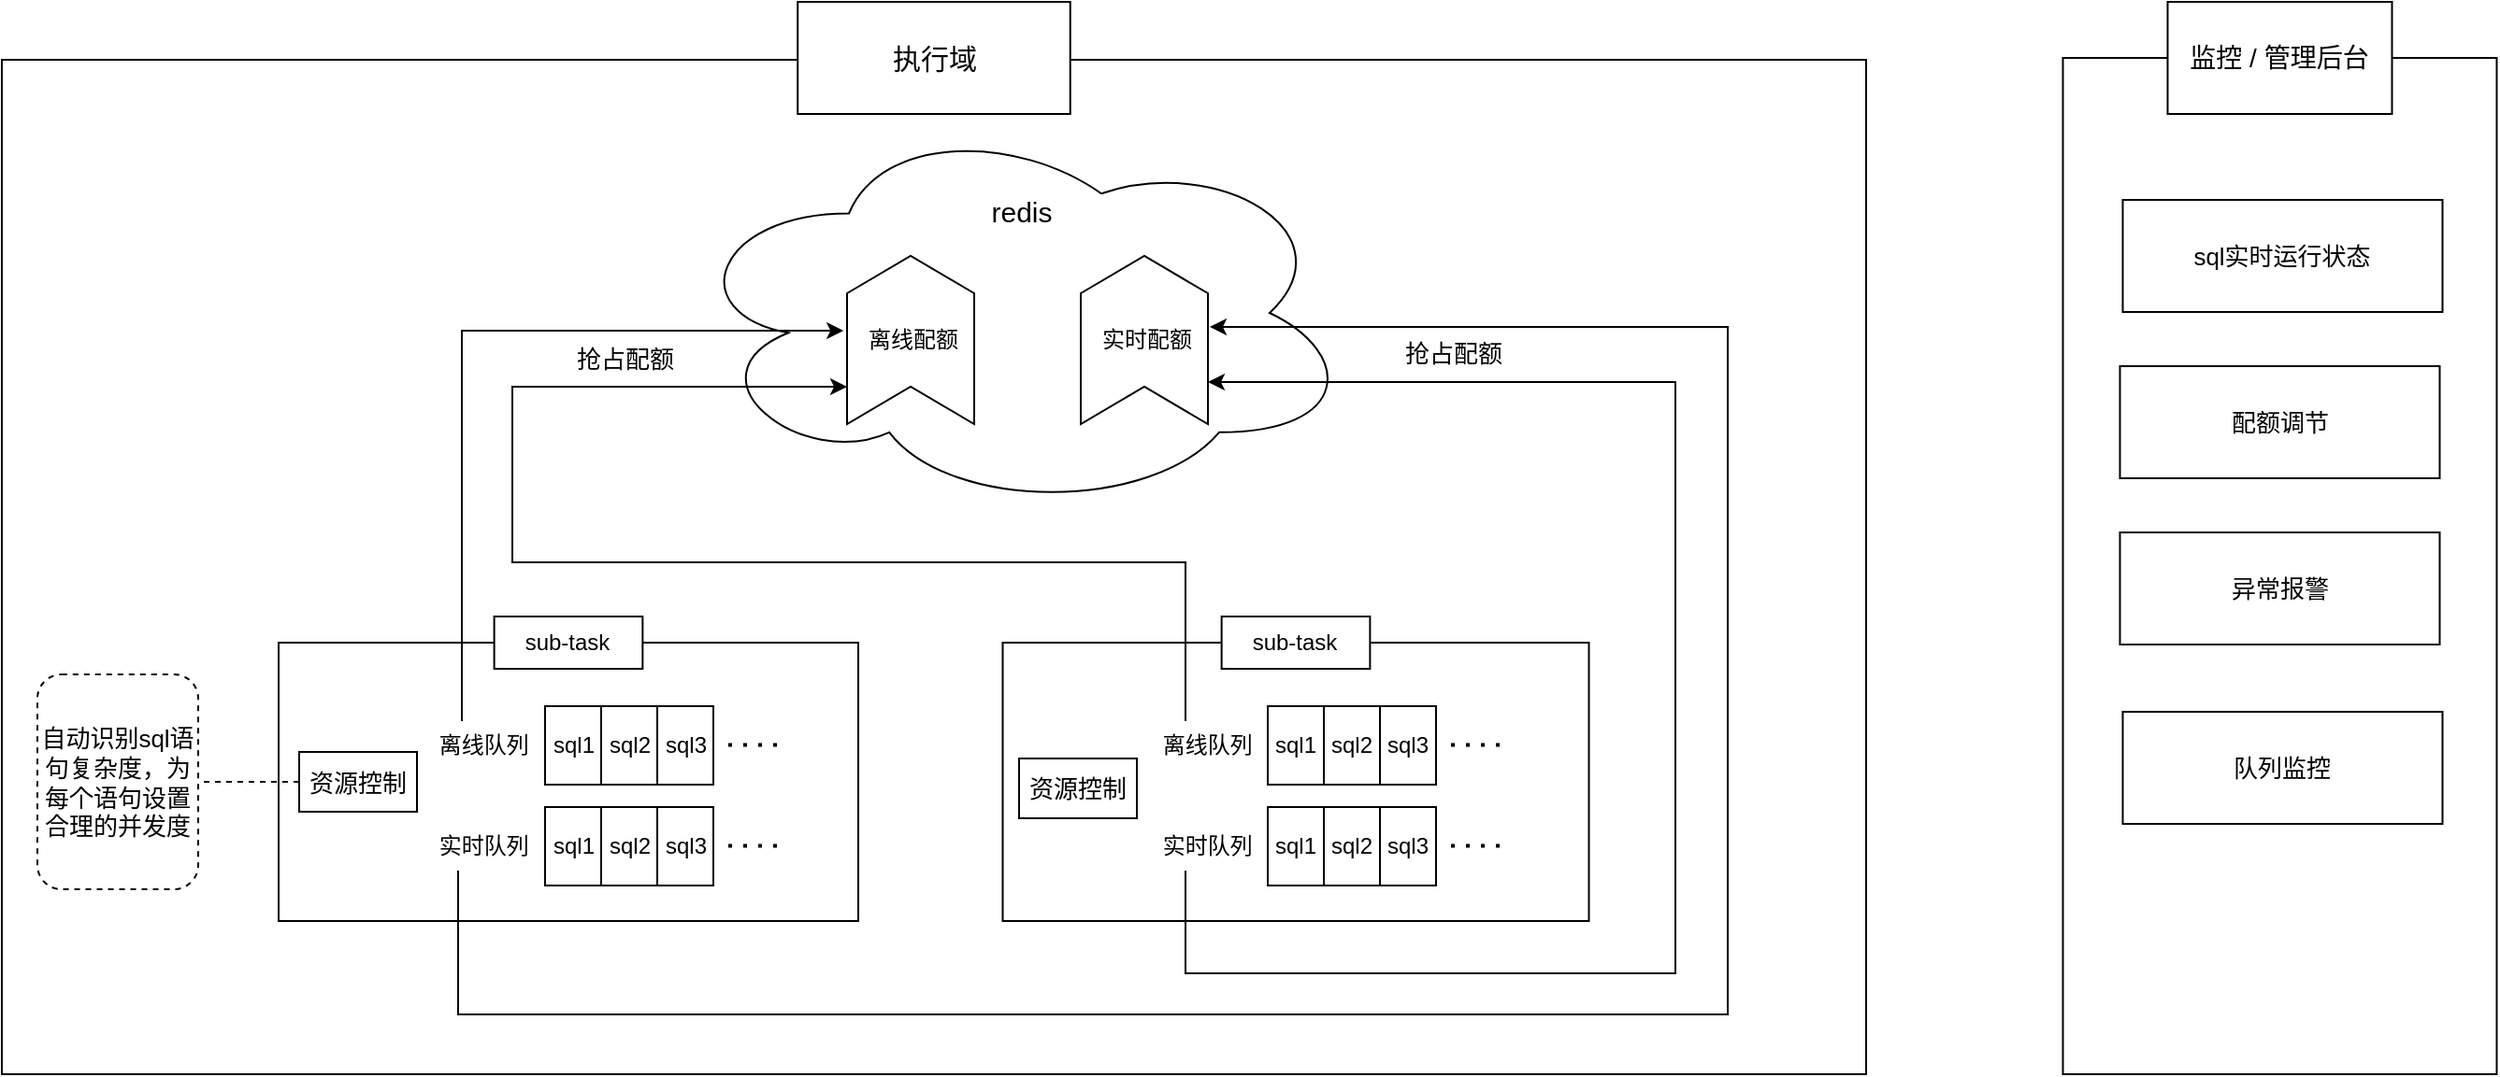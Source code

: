 <mxfile version="20.3.2" type="github">
  <diagram id="vlU8lXh0kYYRg-SLjIeo" name="第 1 页">
    <mxGraphModel dx="1854" dy="1033" grid="0" gridSize="10" guides="1" tooltips="1" connect="1" arrows="1" fold="1" page="1" pageScale="1" pageWidth="3300" pageHeight="4681" math="0" shadow="0">
      <root>
        <mxCell id="0" />
        <mxCell id="1" parent="0" />
        <mxCell id="wMH6Fe0gOgUvcrLyJsvM-88" value="" style="rounded=0;whiteSpace=wrap;html=1;fontSize=13;" vertex="1" parent="1">
          <mxGeometry x="281.99" y="345" width="997" height="543" as="geometry" />
        </mxCell>
        <mxCell id="wMH6Fe0gOgUvcrLyJsvM-33" value="" style="ellipse;shape=cloud;whiteSpace=wrap;html=1;" vertex="1" parent="1">
          <mxGeometry x="645" y="374" width="360" height="213" as="geometry" />
        </mxCell>
        <mxCell id="wMH6Fe0gOgUvcrLyJsvM-1" value="" style="rounded=0;whiteSpace=wrap;html=1;" vertex="1" parent="1">
          <mxGeometry x="430" y="657" width="310" height="149" as="geometry" />
        </mxCell>
        <mxCell id="wMH6Fe0gOgUvcrLyJsvM-3" value="sub-task" style="rounded=0;whiteSpace=wrap;html=1;" vertex="1" parent="1">
          <mxGeometry x="545.31" y="643" width="79.37" height="28" as="geometry" />
        </mxCell>
        <mxCell id="wMH6Fe0gOgUvcrLyJsvM-4" value="sql1" style="rounded=0;whiteSpace=wrap;html=1;" vertex="1" parent="1">
          <mxGeometry x="572.5" y="691" width="30" height="42" as="geometry" />
        </mxCell>
        <mxCell id="wMH6Fe0gOgUvcrLyJsvM-5" value="sql2" style="rounded=0;whiteSpace=wrap;html=1;" vertex="1" parent="1">
          <mxGeometry x="602.5" y="691" width="30" height="42" as="geometry" />
        </mxCell>
        <mxCell id="wMH6Fe0gOgUvcrLyJsvM-6" value="sql3" style="rounded=0;whiteSpace=wrap;html=1;" vertex="1" parent="1">
          <mxGeometry x="632.5" y="691" width="30" height="42" as="geometry" />
        </mxCell>
        <mxCell id="wMH6Fe0gOgUvcrLyJsvM-8" value="" style="endArrow=none;dashed=1;html=1;dashPattern=1 3;strokeWidth=2;rounded=0;" edge="1" parent="1">
          <mxGeometry width="50" height="50" relative="1" as="geometry">
            <mxPoint x="670.5" y="711.78" as="sourcePoint" />
            <mxPoint x="698.5" y="711.78" as="targetPoint" />
          </mxGeometry>
        </mxCell>
        <mxCell id="wMH6Fe0gOgUvcrLyJsvM-10" value="" style="shape=step;perimeter=stepPerimeter;whiteSpace=wrap;html=1;fixedSize=1;rotation=-90;" vertex="1" parent="1">
          <mxGeometry x="723" y="461" width="90" height="68" as="geometry" />
        </mxCell>
        <mxCell id="wMH6Fe0gOgUvcrLyJsvM-63" style="edgeStyle=orthogonalEdgeStyle;rounded=0;orthogonalLoop=1;jettySize=auto;html=1;entryX=0.564;entryY=-0.028;entryDx=0;entryDy=0;entryPerimeter=0;fontSize=15;" edge="1" parent="1" source="wMH6Fe0gOgUvcrLyJsvM-11" target="wMH6Fe0gOgUvcrLyJsvM-10">
          <mxGeometry relative="1" as="geometry">
            <Array as="points">
              <mxPoint x="528" y="490" />
              <mxPoint x="732" y="490" />
            </Array>
          </mxGeometry>
        </mxCell>
        <mxCell id="wMH6Fe0gOgUvcrLyJsvM-11" value="离线队列&amp;nbsp;" style="text;html=1;align=center;verticalAlign=middle;resizable=0;points=[];autosize=1;strokeColor=none;fillColor=none;" vertex="1" parent="1">
          <mxGeometry x="506.5" y="699" width="69" height="26" as="geometry" />
        </mxCell>
        <mxCell id="wMH6Fe0gOgUvcrLyJsvM-13" value="sql1" style="rounded=0;whiteSpace=wrap;html=1;" vertex="1" parent="1">
          <mxGeometry x="572.5" y="745" width="30" height="42" as="geometry" />
        </mxCell>
        <mxCell id="wMH6Fe0gOgUvcrLyJsvM-14" value="sql2" style="rounded=0;whiteSpace=wrap;html=1;" vertex="1" parent="1">
          <mxGeometry x="602.5" y="745" width="30" height="42" as="geometry" />
        </mxCell>
        <mxCell id="wMH6Fe0gOgUvcrLyJsvM-15" value="sql3" style="rounded=0;whiteSpace=wrap;html=1;" vertex="1" parent="1">
          <mxGeometry x="632.5" y="745" width="30" height="42" as="geometry" />
        </mxCell>
        <mxCell id="wMH6Fe0gOgUvcrLyJsvM-16" value="" style="endArrow=none;dashed=1;html=1;dashPattern=1 3;strokeWidth=2;rounded=0;" edge="1" parent="1">
          <mxGeometry width="50" height="50" relative="1" as="geometry">
            <mxPoint x="670.5" y="765.78" as="sourcePoint" />
            <mxPoint x="698.5" y="765.78" as="targetPoint" />
          </mxGeometry>
        </mxCell>
        <mxCell id="wMH6Fe0gOgUvcrLyJsvM-65" style="edgeStyle=orthogonalEdgeStyle;rounded=0;orthogonalLoop=1;jettySize=auto;html=1;fontSize=15;" edge="1" parent="1" source="wMH6Fe0gOgUvcrLyJsvM-17">
          <mxGeometry relative="1" as="geometry">
            <mxPoint x="928" y="488" as="targetPoint" />
            <Array as="points">
              <mxPoint x="526" y="856" />
              <mxPoint x="1205" y="856" />
              <mxPoint x="1205" y="488" />
            </Array>
          </mxGeometry>
        </mxCell>
        <mxCell id="wMH6Fe0gOgUvcrLyJsvM-17" value="实时队列&amp;nbsp;" style="text;html=1;align=center;verticalAlign=middle;resizable=0;points=[];autosize=1;strokeColor=none;fillColor=none;" vertex="1" parent="1">
          <mxGeometry x="506.5" y="753" width="69" height="26" as="geometry" />
        </mxCell>
        <mxCell id="wMH6Fe0gOgUvcrLyJsvM-29" value="离线配额" style="text;html=1;align=center;verticalAlign=middle;resizable=0;points=[];autosize=1;strokeColor=none;fillColor=none;" vertex="1" parent="1">
          <mxGeometry x="735.5" y="482" width="66" height="26" as="geometry" />
        </mxCell>
        <mxCell id="wMH6Fe0gOgUvcrLyJsvM-31" value="" style="shape=step;perimeter=stepPerimeter;whiteSpace=wrap;html=1;fixedSize=1;rotation=-90;" vertex="1" parent="1">
          <mxGeometry x="848" y="461" width="90" height="68" as="geometry" />
        </mxCell>
        <mxCell id="wMH6Fe0gOgUvcrLyJsvM-32" value="实时配额" style="text;html=1;align=center;verticalAlign=middle;resizable=0;points=[];autosize=1;strokeColor=none;fillColor=none;" vertex="1" parent="1">
          <mxGeometry x="860.5" y="482" width="66" height="26" as="geometry" />
        </mxCell>
        <mxCell id="wMH6Fe0gOgUvcrLyJsvM-34" value="redis" style="text;html=1;align=center;verticalAlign=middle;resizable=0;points=[];autosize=1;strokeColor=none;fillColor=none;fontSize=15;" vertex="1" parent="1">
          <mxGeometry x="801" y="411" width="51" height="30" as="geometry" />
        </mxCell>
        <mxCell id="wMH6Fe0gOgUvcrLyJsvM-38" value="" style="rounded=0;whiteSpace=wrap;html=1;" vertex="1" parent="1">
          <mxGeometry x="817.25" y="657" width="313.5" height="149" as="geometry" />
        </mxCell>
        <mxCell id="wMH6Fe0gOgUvcrLyJsvM-39" value="sub-task" style="rounded=0;whiteSpace=wrap;html=1;" vertex="1" parent="1">
          <mxGeometry x="934.32" y="643" width="79.37" height="28" as="geometry" />
        </mxCell>
        <mxCell id="wMH6Fe0gOgUvcrLyJsvM-40" value="sql1" style="rounded=0;whiteSpace=wrap;html=1;" vertex="1" parent="1">
          <mxGeometry x="959" y="691" width="30" height="42" as="geometry" />
        </mxCell>
        <mxCell id="wMH6Fe0gOgUvcrLyJsvM-41" value="sql2" style="rounded=0;whiteSpace=wrap;html=1;" vertex="1" parent="1">
          <mxGeometry x="989" y="691" width="30" height="42" as="geometry" />
        </mxCell>
        <mxCell id="wMH6Fe0gOgUvcrLyJsvM-42" value="sql3" style="rounded=0;whiteSpace=wrap;html=1;" vertex="1" parent="1">
          <mxGeometry x="1019" y="691" width="30" height="42" as="geometry" />
        </mxCell>
        <mxCell id="wMH6Fe0gOgUvcrLyJsvM-43" value="" style="endArrow=none;dashed=1;html=1;dashPattern=1 3;strokeWidth=2;rounded=0;" edge="1" parent="1">
          <mxGeometry width="50" height="50" relative="1" as="geometry">
            <mxPoint x="1057" y="711.78" as="sourcePoint" />
            <mxPoint x="1085" y="711.78" as="targetPoint" />
          </mxGeometry>
        </mxCell>
        <mxCell id="wMH6Fe0gOgUvcrLyJsvM-64" style="edgeStyle=orthogonalEdgeStyle;rounded=0;orthogonalLoop=1;jettySize=auto;html=1;fontSize=15;" edge="1" parent="1" source="wMH6Fe0gOgUvcrLyJsvM-44">
          <mxGeometry relative="1" as="geometry">
            <mxPoint x="734" y="520" as="targetPoint" />
            <Array as="points">
              <mxPoint x="915" y="614" />
              <mxPoint x="555" y="614" />
              <mxPoint x="555" y="520" />
            </Array>
          </mxGeometry>
        </mxCell>
        <mxCell id="wMH6Fe0gOgUvcrLyJsvM-44" value="离线队列&amp;nbsp;" style="text;html=1;align=center;verticalAlign=middle;resizable=0;points=[];autosize=1;strokeColor=none;fillColor=none;" vertex="1" parent="1">
          <mxGeometry x="893" y="699" width="69" height="26" as="geometry" />
        </mxCell>
        <mxCell id="wMH6Fe0gOgUvcrLyJsvM-45" value="sql1" style="rounded=0;whiteSpace=wrap;html=1;" vertex="1" parent="1">
          <mxGeometry x="959" y="745" width="30" height="42" as="geometry" />
        </mxCell>
        <mxCell id="wMH6Fe0gOgUvcrLyJsvM-46" value="sql2" style="rounded=0;whiteSpace=wrap;html=1;" vertex="1" parent="1">
          <mxGeometry x="989" y="745" width="30" height="42" as="geometry" />
        </mxCell>
        <mxCell id="wMH6Fe0gOgUvcrLyJsvM-47" value="sql3" style="rounded=0;whiteSpace=wrap;html=1;" vertex="1" parent="1">
          <mxGeometry x="1019" y="745" width="30" height="42" as="geometry" />
        </mxCell>
        <mxCell id="wMH6Fe0gOgUvcrLyJsvM-48" value="" style="endArrow=none;dashed=1;html=1;dashPattern=1 3;strokeWidth=2;rounded=0;" edge="1" parent="1">
          <mxGeometry width="50" height="50" relative="1" as="geometry">
            <mxPoint x="1057" y="765.78" as="sourcePoint" />
            <mxPoint x="1085" y="765.78" as="targetPoint" />
          </mxGeometry>
        </mxCell>
        <mxCell id="wMH6Fe0gOgUvcrLyJsvM-66" style="edgeStyle=orthogonalEdgeStyle;rounded=0;orthogonalLoop=1;jettySize=auto;html=1;entryX=0.25;entryY=1;entryDx=0;entryDy=0;fontSize=15;" edge="1" parent="1" source="wMH6Fe0gOgUvcrLyJsvM-49" target="wMH6Fe0gOgUvcrLyJsvM-31">
          <mxGeometry relative="1" as="geometry">
            <Array as="points">
              <mxPoint x="915" y="834" />
              <mxPoint x="1177" y="834" />
              <mxPoint x="1177" y="518" />
            </Array>
          </mxGeometry>
        </mxCell>
        <mxCell id="wMH6Fe0gOgUvcrLyJsvM-49" value="实时队列&amp;nbsp;" style="text;html=1;align=center;verticalAlign=middle;resizable=0;points=[];autosize=1;strokeColor=none;fillColor=none;" vertex="1" parent="1">
          <mxGeometry x="893" y="753" width="69" height="26" as="geometry" />
        </mxCell>
        <mxCell id="wMH6Fe0gOgUvcrLyJsvM-67" value="抢占配额" style="text;html=1;align=center;verticalAlign=middle;resizable=0;points=[];autosize=1;strokeColor=none;fillColor=none;fontSize=13;" vertex="1" parent="1">
          <mxGeometry x="580.0" y="491" width="70" height="28" as="geometry" />
        </mxCell>
        <mxCell id="wMH6Fe0gOgUvcrLyJsvM-68" value="抢占配额" style="text;html=1;align=center;verticalAlign=middle;resizable=0;points=[];autosize=1;strokeColor=none;fillColor=none;fontSize=13;" vertex="1" parent="1">
          <mxGeometry x="1023" y="488" width="70" height="28" as="geometry" />
        </mxCell>
        <mxCell id="wMH6Fe0gOgUvcrLyJsvM-73" value="资源控制" style="rounded=0;whiteSpace=wrap;html=1;fontSize=13;" vertex="1" parent="1">
          <mxGeometry x="826" y="719" width="63" height="32" as="geometry" />
        </mxCell>
        <mxCell id="wMH6Fe0gOgUvcrLyJsvM-80" style="edgeStyle=orthogonalEdgeStyle;rounded=0;orthogonalLoop=1;jettySize=auto;html=1;exitX=0;exitY=0.5;exitDx=0;exitDy=0;fontSize=13;dashed=1;entryX=1;entryY=0.5;entryDx=0;entryDy=0;endArrow=none;endFill=0;" edge="1" parent="1" source="wMH6Fe0gOgUvcrLyJsvM-75" target="wMH6Fe0gOgUvcrLyJsvM-79">
          <mxGeometry relative="1" as="geometry">
            <mxPoint x="415.706" y="731.471" as="targetPoint" />
          </mxGeometry>
        </mxCell>
        <mxCell id="wMH6Fe0gOgUvcrLyJsvM-75" value="资源控制" style="rounded=0;whiteSpace=wrap;html=1;fontSize=13;" vertex="1" parent="1">
          <mxGeometry x="441" y="715.5" width="63" height="32" as="geometry" />
        </mxCell>
        <mxCell id="wMH6Fe0gOgUvcrLyJsvM-76" style="edgeStyle=orthogonalEdgeStyle;rounded=0;orthogonalLoop=1;jettySize=auto;html=1;exitX=0.5;exitY=1;exitDx=0;exitDy=0;fontSize=13;" edge="1" parent="1" source="wMH6Fe0gOgUvcrLyJsvM-75" target="wMH6Fe0gOgUvcrLyJsvM-75">
          <mxGeometry relative="1" as="geometry" />
        </mxCell>
        <mxCell id="wMH6Fe0gOgUvcrLyJsvM-79" value="自动识别sql语句复杂度，为每个语句设置合理的并发度" style="rounded=1;whiteSpace=wrap;html=1;fontSize=13;dashed=1;" vertex="1" parent="1">
          <mxGeometry x="301" y="674" width="86" height="115" as="geometry" />
        </mxCell>
        <mxCell id="wMH6Fe0gOgUvcrLyJsvM-81" value="" style="rounded=0;whiteSpace=wrap;html=1;fontSize=13;" vertex="1" parent="1">
          <mxGeometry x="1384.25" y="344" width="232" height="544" as="geometry" />
        </mxCell>
        <mxCell id="wMH6Fe0gOgUvcrLyJsvM-82" value="监控 / 管理后台" style="rounded=0;whiteSpace=wrap;html=1;fontSize=14;" vertex="1" parent="1">
          <mxGeometry x="1440.25" y="314" width="120" height="60" as="geometry" />
        </mxCell>
        <mxCell id="wMH6Fe0gOgUvcrLyJsvM-83" value="sql实时运行状态" style="rounded=0;whiteSpace=wrap;html=1;fontSize=13;" vertex="1" parent="1">
          <mxGeometry x="1416.25" y="420" width="171" height="60" as="geometry" />
        </mxCell>
        <mxCell id="wMH6Fe0gOgUvcrLyJsvM-84" value="配额调节" style="rounded=0;whiteSpace=wrap;html=1;fontSize=13;" vertex="1" parent="1">
          <mxGeometry x="1414.75" y="509" width="171" height="60" as="geometry" />
        </mxCell>
        <mxCell id="wMH6Fe0gOgUvcrLyJsvM-85" value="异常报警" style="rounded=0;whiteSpace=wrap;html=1;fontSize=13;" vertex="1" parent="1">
          <mxGeometry x="1414.75" y="598" width="171" height="60" as="geometry" />
        </mxCell>
        <mxCell id="wMH6Fe0gOgUvcrLyJsvM-87" value="队列监控" style="rounded=0;whiteSpace=wrap;html=1;fontSize=13;" vertex="1" parent="1">
          <mxGeometry x="1416.25" y="694" width="171" height="60" as="geometry" />
        </mxCell>
        <mxCell id="wMH6Fe0gOgUvcrLyJsvM-89" value="&lt;font style=&quot;font-size: 15px;&quot;&gt;执行域&lt;/font&gt;" style="rounded=0;whiteSpace=wrap;html=1;fontSize=13;" vertex="1" parent="1">
          <mxGeometry x="707.61" y="314" width="145.75" height="60" as="geometry" />
        </mxCell>
      </root>
    </mxGraphModel>
  </diagram>
</mxfile>
